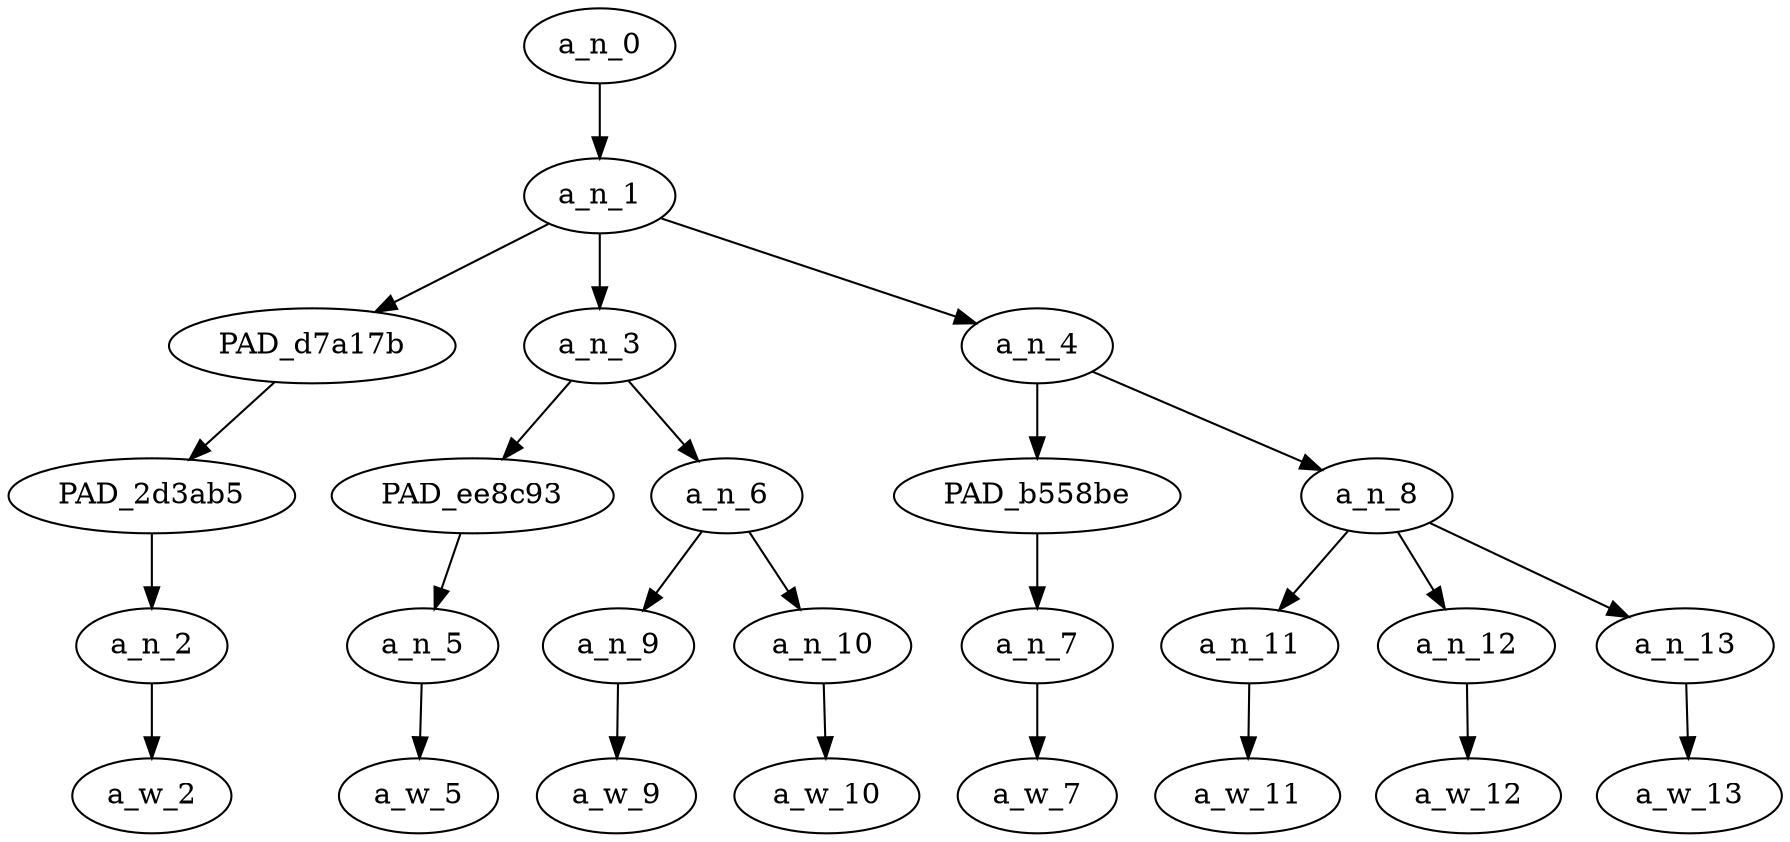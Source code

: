 strict digraph "" {
	a_n_0	[div_dir=1,
		index=0,
		level=5,
		pos="2.25,5!",
		text_span="[0, 1, 2, 3, 4, 5, 6, 7]",
		value=1.00000001];
	a_n_1	[div_dir=1,
		index=0,
		level=4,
		pos="2.25,4!",
		text_span="[0, 1, 2, 3, 4, 5, 6, 7]",
		value=0.99782883];
	a_n_0 -> a_n_1;
	PAD_d7a17b	[div_dir=1,
		index=0,
		level=3,
		pos="0.0,3!",
		text_span="[0]",
		value=0.07797577];
	a_n_1 -> PAD_d7a17b;
	a_n_3	[div_dir=1,
		index=1,
		level=3,
		pos="1.75,3!",
		text_span="[1, 2, 3]",
		value=0.28991520];
	a_n_1 -> a_n_3;
	a_n_4	[div_dir=1,
		index=2,
		level=3,
		pos="5.0,3!",
		text_span="[4, 5, 6, 7]",
		value=0.62776669];
	a_n_1 -> a_n_4;
	PAD_2d3ab5	[div_dir=1,
		index=0,
		level=2,
		pos="0.0,2!",
		text_span="[0]",
		value=0.07797577];
	PAD_d7a17b -> PAD_2d3ab5;
	a_n_2	[div_dir=1,
		index=0,
		level=1,
		pos="0.0,1!",
		text_span="[0]",
		value=0.07797577];
	PAD_2d3ab5 -> a_n_2;
	a_w_2	[div_dir=0,
		index=0,
		level=0,
		pos="0,0!",
		text_span="[0]",
		value=started];
	a_n_2 -> a_w_2;
	PAD_ee8c93	[div_dir=-1,
		index=1,
		level=2,
		pos="1.0,2!",
		text_span="[1]",
		value=0.06984500];
	a_n_3 -> PAD_ee8c93;
	a_n_6	[div_dir=1,
		index=2,
		level=2,
		pos="2.5,2!",
		text_span="[2, 3]",
		value=0.21946732];
	a_n_3 -> a_n_6;
	a_n_5	[div_dir=-1,
		index=1,
		level=1,
		pos="1.0,1!",
		text_span="[1]",
		value=0.06984500];
	PAD_ee8c93 -> a_n_5;
	a_w_5	[div_dir=0,
		index=1,
		level=0,
		pos="1,0!",
		text_span="[1]",
		value=as];
	a_n_5 -> a_w_5;
	a_n_9	[div_dir=1,
		index=2,
		level=1,
		pos="2.0,1!",
		text_span="[2]",
		value=0.12867030];
	a_n_6 -> a_n_9;
	a_n_10	[div_dir=-1,
		index=3,
		level=1,
		pos="3.0,1!",
		text_span="[3]",
		value=0.08996904];
	a_n_6 -> a_n_10;
	a_w_9	[div_dir=0,
		index=2,
		level=0,
		pos="2,0!",
		text_span="[2]",
		value=trash];
	a_n_9 -> a_w_9;
	a_w_10	[div_dir=0,
		index=3,
		level=0,
		pos="3,0!",
		text_span="[3]",
		value=ending];
	a_n_10 -> a_w_10;
	PAD_b558be	[div_dir=-1,
		index=3,
		level=2,
		pos="4.0,2!",
		text_span="[4]",
		value=0.05854045];
	a_n_4 -> PAD_b558be;
	a_n_8	[div_dir=1,
		index=4,
		level=2,
		pos="6.0,2!",
		text_span="[5, 6, 7]",
		value=0.56694450];
	a_n_4 -> a_n_8;
	a_n_7	[div_dir=-1,
		index=4,
		level=1,
		pos="4.0,1!",
		text_span="[4]",
		value=0.05854045];
	PAD_b558be -> a_n_7;
	a_w_7	[div_dir=0,
		index=4,
		level=0,
		pos="4,0!",
		text_span="[4]",
		value=as1];
	a_n_7 -> a_w_7;
	a_n_11	[div_dir=1,
		index=5,
		level=1,
		pos="5.0,1!",
		text_span="[5]",
		value=0.13252063];
	a_n_8 -> a_n_11;
	a_n_12	[div_dir=1,
		index=6,
		level=1,
		pos="6.0,1!",
		text_span="[6]",
		value=0.29574688];
	a_n_8 -> a_n_12;
	a_n_13	[div_dir=1,
		index=7,
		level=1,
		pos="7.0,1!",
		text_span="[7]",
		value=0.13609959];
	a_n_8 -> a_n_13;
	a_w_11	[div_dir=0,
		index=5,
		level=0,
		pos="5,0!",
		text_span="[5]",
		value=worthless];
	a_n_11 -> a_w_11;
	a_w_12	[div_dir=0,
		index=6,
		level=0,
		pos="6,0!",
		text_span="[6]",
		value=nigger];
	a_n_12 -> a_w_12;
	a_w_13	[div_dir=0,
		index=7,
		level=0,
		pos="7,0!",
		text_span="[7]",
		value=trash1];
	a_n_13 -> a_w_13;
}
